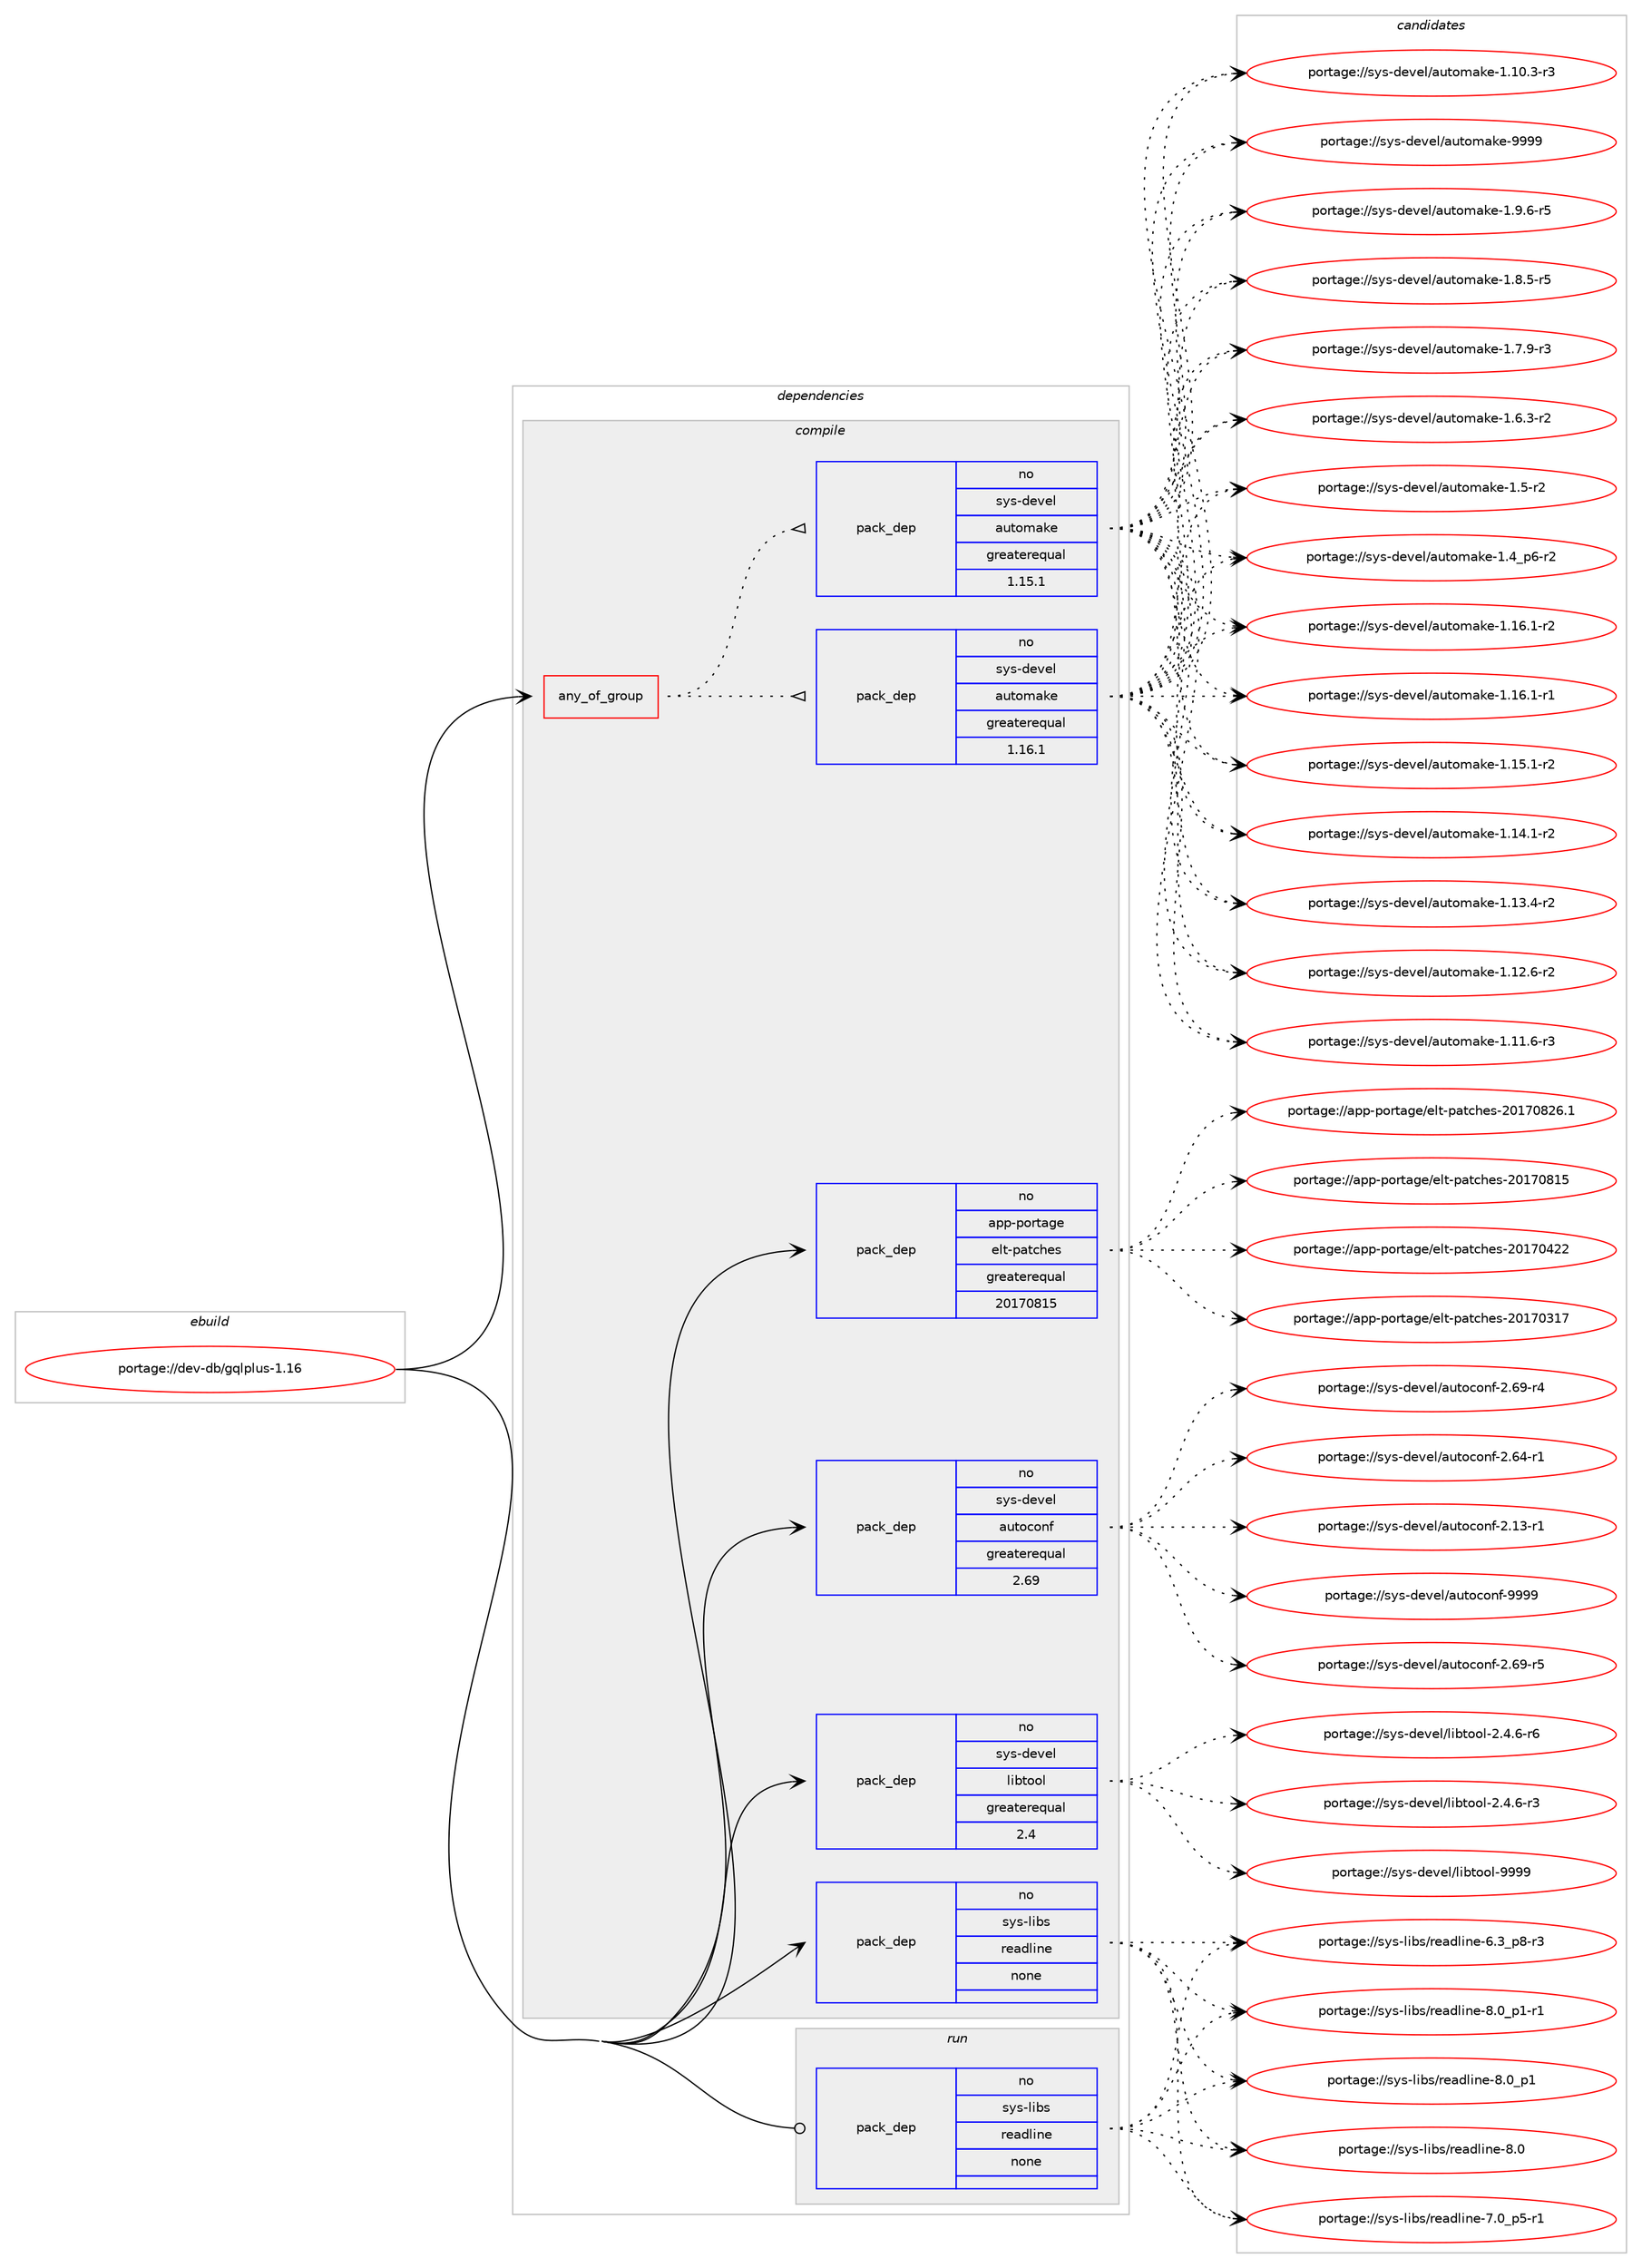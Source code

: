 digraph prolog {

# *************
# Graph options
# *************

newrank=true;
concentrate=true;
compound=true;
graph [rankdir=LR,fontname=Helvetica,fontsize=10,ranksep=1.5];#, ranksep=2.5, nodesep=0.2];
edge  [arrowhead=vee];
node  [fontname=Helvetica,fontsize=10];

# **********
# The ebuild
# **********

subgraph cluster_leftcol {
color=gray;
label=<<i>ebuild</i>>;
id [label="portage://dev-db/gqlplus-1.16", color=red, width=4, href="../dev-db/gqlplus-1.16.svg"];
}

# ****************
# The dependencies
# ****************

subgraph cluster_midcol {
color=gray;
label=<<i>dependencies</i>>;
subgraph cluster_compile {
fillcolor="#eeeeee";
style=filled;
label=<<i>compile</i>>;
subgraph any7058 {
dependency584806 [label=<<TABLE BORDER="0" CELLBORDER="1" CELLSPACING="0" CELLPADDING="4"><TR><TD CELLPADDING="10">any_of_group</TD></TR></TABLE>>, shape=none, color=red];subgraph pack438772 {
dependency584807 [label=<<TABLE BORDER="0" CELLBORDER="1" CELLSPACING="0" CELLPADDING="4" WIDTH="220"><TR><TD ROWSPAN="6" CELLPADDING="30">pack_dep</TD></TR><TR><TD WIDTH="110">no</TD></TR><TR><TD>sys-devel</TD></TR><TR><TD>automake</TD></TR><TR><TD>greaterequal</TD></TR><TR><TD>1.16.1</TD></TR></TABLE>>, shape=none, color=blue];
}
dependency584806:e -> dependency584807:w [weight=20,style="dotted",arrowhead="oinv"];
subgraph pack438773 {
dependency584808 [label=<<TABLE BORDER="0" CELLBORDER="1" CELLSPACING="0" CELLPADDING="4" WIDTH="220"><TR><TD ROWSPAN="6" CELLPADDING="30">pack_dep</TD></TR><TR><TD WIDTH="110">no</TD></TR><TR><TD>sys-devel</TD></TR><TR><TD>automake</TD></TR><TR><TD>greaterequal</TD></TR><TR><TD>1.15.1</TD></TR></TABLE>>, shape=none, color=blue];
}
dependency584806:e -> dependency584808:w [weight=20,style="dotted",arrowhead="oinv"];
}
id:e -> dependency584806:w [weight=20,style="solid",arrowhead="vee"];
subgraph pack438774 {
dependency584809 [label=<<TABLE BORDER="0" CELLBORDER="1" CELLSPACING="0" CELLPADDING="4" WIDTH="220"><TR><TD ROWSPAN="6" CELLPADDING="30">pack_dep</TD></TR><TR><TD WIDTH="110">no</TD></TR><TR><TD>app-portage</TD></TR><TR><TD>elt-patches</TD></TR><TR><TD>greaterequal</TD></TR><TR><TD>20170815</TD></TR></TABLE>>, shape=none, color=blue];
}
id:e -> dependency584809:w [weight=20,style="solid",arrowhead="vee"];
subgraph pack438775 {
dependency584810 [label=<<TABLE BORDER="0" CELLBORDER="1" CELLSPACING="0" CELLPADDING="4" WIDTH="220"><TR><TD ROWSPAN="6" CELLPADDING="30">pack_dep</TD></TR><TR><TD WIDTH="110">no</TD></TR><TR><TD>sys-devel</TD></TR><TR><TD>autoconf</TD></TR><TR><TD>greaterequal</TD></TR><TR><TD>2.69</TD></TR></TABLE>>, shape=none, color=blue];
}
id:e -> dependency584810:w [weight=20,style="solid",arrowhead="vee"];
subgraph pack438776 {
dependency584811 [label=<<TABLE BORDER="0" CELLBORDER="1" CELLSPACING="0" CELLPADDING="4" WIDTH="220"><TR><TD ROWSPAN="6" CELLPADDING="30">pack_dep</TD></TR><TR><TD WIDTH="110">no</TD></TR><TR><TD>sys-devel</TD></TR><TR><TD>libtool</TD></TR><TR><TD>greaterequal</TD></TR><TR><TD>2.4</TD></TR></TABLE>>, shape=none, color=blue];
}
id:e -> dependency584811:w [weight=20,style="solid",arrowhead="vee"];
subgraph pack438777 {
dependency584812 [label=<<TABLE BORDER="0" CELLBORDER="1" CELLSPACING="0" CELLPADDING="4" WIDTH="220"><TR><TD ROWSPAN="6" CELLPADDING="30">pack_dep</TD></TR><TR><TD WIDTH="110">no</TD></TR><TR><TD>sys-libs</TD></TR><TR><TD>readline</TD></TR><TR><TD>none</TD></TR><TR><TD></TD></TR></TABLE>>, shape=none, color=blue];
}
id:e -> dependency584812:w [weight=20,style="solid",arrowhead="vee"];
}
subgraph cluster_compileandrun {
fillcolor="#eeeeee";
style=filled;
label=<<i>compile and run</i>>;
}
subgraph cluster_run {
fillcolor="#eeeeee";
style=filled;
label=<<i>run</i>>;
subgraph pack438778 {
dependency584813 [label=<<TABLE BORDER="0" CELLBORDER="1" CELLSPACING="0" CELLPADDING="4" WIDTH="220"><TR><TD ROWSPAN="6" CELLPADDING="30">pack_dep</TD></TR><TR><TD WIDTH="110">no</TD></TR><TR><TD>sys-libs</TD></TR><TR><TD>readline</TD></TR><TR><TD>none</TD></TR><TR><TD></TD></TR></TABLE>>, shape=none, color=blue];
}
id:e -> dependency584813:w [weight=20,style="solid",arrowhead="odot"];
}
}

# **************
# The candidates
# **************

subgraph cluster_choices {
rank=same;
color=gray;
label=<<i>candidates</i>>;

subgraph choice438772 {
color=black;
nodesep=1;
choice115121115451001011181011084797117116111109971071014557575757 [label="portage://sys-devel/automake-9999", color=red, width=4,href="../sys-devel/automake-9999.svg"];
choice115121115451001011181011084797117116111109971071014549465746544511453 [label="portage://sys-devel/automake-1.9.6-r5", color=red, width=4,href="../sys-devel/automake-1.9.6-r5.svg"];
choice115121115451001011181011084797117116111109971071014549465646534511453 [label="portage://sys-devel/automake-1.8.5-r5", color=red, width=4,href="../sys-devel/automake-1.8.5-r5.svg"];
choice115121115451001011181011084797117116111109971071014549465546574511451 [label="portage://sys-devel/automake-1.7.9-r3", color=red, width=4,href="../sys-devel/automake-1.7.9-r3.svg"];
choice115121115451001011181011084797117116111109971071014549465446514511450 [label="portage://sys-devel/automake-1.6.3-r2", color=red, width=4,href="../sys-devel/automake-1.6.3-r2.svg"];
choice11512111545100101118101108479711711611110997107101454946534511450 [label="portage://sys-devel/automake-1.5-r2", color=red, width=4,href="../sys-devel/automake-1.5-r2.svg"];
choice115121115451001011181011084797117116111109971071014549465295112544511450 [label="portage://sys-devel/automake-1.4_p6-r2", color=red, width=4,href="../sys-devel/automake-1.4_p6-r2.svg"];
choice11512111545100101118101108479711711611110997107101454946495446494511450 [label="portage://sys-devel/automake-1.16.1-r2", color=red, width=4,href="../sys-devel/automake-1.16.1-r2.svg"];
choice11512111545100101118101108479711711611110997107101454946495446494511449 [label="portage://sys-devel/automake-1.16.1-r1", color=red, width=4,href="../sys-devel/automake-1.16.1-r1.svg"];
choice11512111545100101118101108479711711611110997107101454946495346494511450 [label="portage://sys-devel/automake-1.15.1-r2", color=red, width=4,href="../sys-devel/automake-1.15.1-r2.svg"];
choice11512111545100101118101108479711711611110997107101454946495246494511450 [label="portage://sys-devel/automake-1.14.1-r2", color=red, width=4,href="../sys-devel/automake-1.14.1-r2.svg"];
choice11512111545100101118101108479711711611110997107101454946495146524511450 [label="portage://sys-devel/automake-1.13.4-r2", color=red, width=4,href="../sys-devel/automake-1.13.4-r2.svg"];
choice11512111545100101118101108479711711611110997107101454946495046544511450 [label="portage://sys-devel/automake-1.12.6-r2", color=red, width=4,href="../sys-devel/automake-1.12.6-r2.svg"];
choice11512111545100101118101108479711711611110997107101454946494946544511451 [label="portage://sys-devel/automake-1.11.6-r3", color=red, width=4,href="../sys-devel/automake-1.11.6-r3.svg"];
choice11512111545100101118101108479711711611110997107101454946494846514511451 [label="portage://sys-devel/automake-1.10.3-r3", color=red, width=4,href="../sys-devel/automake-1.10.3-r3.svg"];
dependency584807:e -> choice115121115451001011181011084797117116111109971071014557575757:w [style=dotted,weight="100"];
dependency584807:e -> choice115121115451001011181011084797117116111109971071014549465746544511453:w [style=dotted,weight="100"];
dependency584807:e -> choice115121115451001011181011084797117116111109971071014549465646534511453:w [style=dotted,weight="100"];
dependency584807:e -> choice115121115451001011181011084797117116111109971071014549465546574511451:w [style=dotted,weight="100"];
dependency584807:e -> choice115121115451001011181011084797117116111109971071014549465446514511450:w [style=dotted,weight="100"];
dependency584807:e -> choice11512111545100101118101108479711711611110997107101454946534511450:w [style=dotted,weight="100"];
dependency584807:e -> choice115121115451001011181011084797117116111109971071014549465295112544511450:w [style=dotted,weight="100"];
dependency584807:e -> choice11512111545100101118101108479711711611110997107101454946495446494511450:w [style=dotted,weight="100"];
dependency584807:e -> choice11512111545100101118101108479711711611110997107101454946495446494511449:w [style=dotted,weight="100"];
dependency584807:e -> choice11512111545100101118101108479711711611110997107101454946495346494511450:w [style=dotted,weight="100"];
dependency584807:e -> choice11512111545100101118101108479711711611110997107101454946495246494511450:w [style=dotted,weight="100"];
dependency584807:e -> choice11512111545100101118101108479711711611110997107101454946495146524511450:w [style=dotted,weight="100"];
dependency584807:e -> choice11512111545100101118101108479711711611110997107101454946495046544511450:w [style=dotted,weight="100"];
dependency584807:e -> choice11512111545100101118101108479711711611110997107101454946494946544511451:w [style=dotted,weight="100"];
dependency584807:e -> choice11512111545100101118101108479711711611110997107101454946494846514511451:w [style=dotted,weight="100"];
}
subgraph choice438773 {
color=black;
nodesep=1;
choice115121115451001011181011084797117116111109971071014557575757 [label="portage://sys-devel/automake-9999", color=red, width=4,href="../sys-devel/automake-9999.svg"];
choice115121115451001011181011084797117116111109971071014549465746544511453 [label="portage://sys-devel/automake-1.9.6-r5", color=red, width=4,href="../sys-devel/automake-1.9.6-r5.svg"];
choice115121115451001011181011084797117116111109971071014549465646534511453 [label="portage://sys-devel/automake-1.8.5-r5", color=red, width=4,href="../sys-devel/automake-1.8.5-r5.svg"];
choice115121115451001011181011084797117116111109971071014549465546574511451 [label="portage://sys-devel/automake-1.7.9-r3", color=red, width=4,href="../sys-devel/automake-1.7.9-r3.svg"];
choice115121115451001011181011084797117116111109971071014549465446514511450 [label="portage://sys-devel/automake-1.6.3-r2", color=red, width=4,href="../sys-devel/automake-1.6.3-r2.svg"];
choice11512111545100101118101108479711711611110997107101454946534511450 [label="portage://sys-devel/automake-1.5-r2", color=red, width=4,href="../sys-devel/automake-1.5-r2.svg"];
choice115121115451001011181011084797117116111109971071014549465295112544511450 [label="portage://sys-devel/automake-1.4_p6-r2", color=red, width=4,href="../sys-devel/automake-1.4_p6-r2.svg"];
choice11512111545100101118101108479711711611110997107101454946495446494511450 [label="portage://sys-devel/automake-1.16.1-r2", color=red, width=4,href="../sys-devel/automake-1.16.1-r2.svg"];
choice11512111545100101118101108479711711611110997107101454946495446494511449 [label="portage://sys-devel/automake-1.16.1-r1", color=red, width=4,href="../sys-devel/automake-1.16.1-r1.svg"];
choice11512111545100101118101108479711711611110997107101454946495346494511450 [label="portage://sys-devel/automake-1.15.1-r2", color=red, width=4,href="../sys-devel/automake-1.15.1-r2.svg"];
choice11512111545100101118101108479711711611110997107101454946495246494511450 [label="portage://sys-devel/automake-1.14.1-r2", color=red, width=4,href="../sys-devel/automake-1.14.1-r2.svg"];
choice11512111545100101118101108479711711611110997107101454946495146524511450 [label="portage://sys-devel/automake-1.13.4-r2", color=red, width=4,href="../sys-devel/automake-1.13.4-r2.svg"];
choice11512111545100101118101108479711711611110997107101454946495046544511450 [label="portage://sys-devel/automake-1.12.6-r2", color=red, width=4,href="../sys-devel/automake-1.12.6-r2.svg"];
choice11512111545100101118101108479711711611110997107101454946494946544511451 [label="portage://sys-devel/automake-1.11.6-r3", color=red, width=4,href="../sys-devel/automake-1.11.6-r3.svg"];
choice11512111545100101118101108479711711611110997107101454946494846514511451 [label="portage://sys-devel/automake-1.10.3-r3", color=red, width=4,href="../sys-devel/automake-1.10.3-r3.svg"];
dependency584808:e -> choice115121115451001011181011084797117116111109971071014557575757:w [style=dotted,weight="100"];
dependency584808:e -> choice115121115451001011181011084797117116111109971071014549465746544511453:w [style=dotted,weight="100"];
dependency584808:e -> choice115121115451001011181011084797117116111109971071014549465646534511453:w [style=dotted,weight="100"];
dependency584808:e -> choice115121115451001011181011084797117116111109971071014549465546574511451:w [style=dotted,weight="100"];
dependency584808:e -> choice115121115451001011181011084797117116111109971071014549465446514511450:w [style=dotted,weight="100"];
dependency584808:e -> choice11512111545100101118101108479711711611110997107101454946534511450:w [style=dotted,weight="100"];
dependency584808:e -> choice115121115451001011181011084797117116111109971071014549465295112544511450:w [style=dotted,weight="100"];
dependency584808:e -> choice11512111545100101118101108479711711611110997107101454946495446494511450:w [style=dotted,weight="100"];
dependency584808:e -> choice11512111545100101118101108479711711611110997107101454946495446494511449:w [style=dotted,weight="100"];
dependency584808:e -> choice11512111545100101118101108479711711611110997107101454946495346494511450:w [style=dotted,weight="100"];
dependency584808:e -> choice11512111545100101118101108479711711611110997107101454946495246494511450:w [style=dotted,weight="100"];
dependency584808:e -> choice11512111545100101118101108479711711611110997107101454946495146524511450:w [style=dotted,weight="100"];
dependency584808:e -> choice11512111545100101118101108479711711611110997107101454946495046544511450:w [style=dotted,weight="100"];
dependency584808:e -> choice11512111545100101118101108479711711611110997107101454946494946544511451:w [style=dotted,weight="100"];
dependency584808:e -> choice11512111545100101118101108479711711611110997107101454946494846514511451:w [style=dotted,weight="100"];
}
subgraph choice438774 {
color=black;
nodesep=1;
choice971121124511211111411697103101471011081164511297116991041011154550484955485650544649 [label="portage://app-portage/elt-patches-20170826.1", color=red, width=4,href="../app-portage/elt-patches-20170826.1.svg"];
choice97112112451121111141169710310147101108116451129711699104101115455048495548564953 [label="portage://app-portage/elt-patches-20170815", color=red, width=4,href="../app-portage/elt-patches-20170815.svg"];
choice97112112451121111141169710310147101108116451129711699104101115455048495548525050 [label="portage://app-portage/elt-patches-20170422", color=red, width=4,href="../app-portage/elt-patches-20170422.svg"];
choice97112112451121111141169710310147101108116451129711699104101115455048495548514955 [label="portage://app-portage/elt-patches-20170317", color=red, width=4,href="../app-portage/elt-patches-20170317.svg"];
dependency584809:e -> choice971121124511211111411697103101471011081164511297116991041011154550484955485650544649:w [style=dotted,weight="100"];
dependency584809:e -> choice97112112451121111141169710310147101108116451129711699104101115455048495548564953:w [style=dotted,weight="100"];
dependency584809:e -> choice97112112451121111141169710310147101108116451129711699104101115455048495548525050:w [style=dotted,weight="100"];
dependency584809:e -> choice97112112451121111141169710310147101108116451129711699104101115455048495548514955:w [style=dotted,weight="100"];
}
subgraph choice438775 {
color=black;
nodesep=1;
choice115121115451001011181011084797117116111991111101024557575757 [label="portage://sys-devel/autoconf-9999", color=red, width=4,href="../sys-devel/autoconf-9999.svg"];
choice1151211154510010111810110847971171161119911111010245504654574511453 [label="portage://sys-devel/autoconf-2.69-r5", color=red, width=4,href="../sys-devel/autoconf-2.69-r5.svg"];
choice1151211154510010111810110847971171161119911111010245504654574511452 [label="portage://sys-devel/autoconf-2.69-r4", color=red, width=4,href="../sys-devel/autoconf-2.69-r4.svg"];
choice1151211154510010111810110847971171161119911111010245504654524511449 [label="portage://sys-devel/autoconf-2.64-r1", color=red, width=4,href="../sys-devel/autoconf-2.64-r1.svg"];
choice1151211154510010111810110847971171161119911111010245504649514511449 [label="portage://sys-devel/autoconf-2.13-r1", color=red, width=4,href="../sys-devel/autoconf-2.13-r1.svg"];
dependency584810:e -> choice115121115451001011181011084797117116111991111101024557575757:w [style=dotted,weight="100"];
dependency584810:e -> choice1151211154510010111810110847971171161119911111010245504654574511453:w [style=dotted,weight="100"];
dependency584810:e -> choice1151211154510010111810110847971171161119911111010245504654574511452:w [style=dotted,weight="100"];
dependency584810:e -> choice1151211154510010111810110847971171161119911111010245504654524511449:w [style=dotted,weight="100"];
dependency584810:e -> choice1151211154510010111810110847971171161119911111010245504649514511449:w [style=dotted,weight="100"];
}
subgraph choice438776 {
color=black;
nodesep=1;
choice1151211154510010111810110847108105981161111111084557575757 [label="portage://sys-devel/libtool-9999", color=red, width=4,href="../sys-devel/libtool-9999.svg"];
choice1151211154510010111810110847108105981161111111084550465246544511454 [label="portage://sys-devel/libtool-2.4.6-r6", color=red, width=4,href="../sys-devel/libtool-2.4.6-r6.svg"];
choice1151211154510010111810110847108105981161111111084550465246544511451 [label="portage://sys-devel/libtool-2.4.6-r3", color=red, width=4,href="../sys-devel/libtool-2.4.6-r3.svg"];
dependency584811:e -> choice1151211154510010111810110847108105981161111111084557575757:w [style=dotted,weight="100"];
dependency584811:e -> choice1151211154510010111810110847108105981161111111084550465246544511454:w [style=dotted,weight="100"];
dependency584811:e -> choice1151211154510010111810110847108105981161111111084550465246544511451:w [style=dotted,weight="100"];
}
subgraph choice438777 {
color=black;
nodesep=1;
choice115121115451081059811547114101971001081051101014556464895112494511449 [label="portage://sys-libs/readline-8.0_p1-r1", color=red, width=4,href="../sys-libs/readline-8.0_p1-r1.svg"];
choice11512111545108105981154711410197100108105110101455646489511249 [label="portage://sys-libs/readline-8.0_p1", color=red, width=4,href="../sys-libs/readline-8.0_p1.svg"];
choice1151211154510810598115471141019710010810511010145564648 [label="portage://sys-libs/readline-8.0", color=red, width=4,href="../sys-libs/readline-8.0.svg"];
choice115121115451081059811547114101971001081051101014555464895112534511449 [label="portage://sys-libs/readline-7.0_p5-r1", color=red, width=4,href="../sys-libs/readline-7.0_p5-r1.svg"];
choice115121115451081059811547114101971001081051101014554465195112564511451 [label="portage://sys-libs/readline-6.3_p8-r3", color=red, width=4,href="../sys-libs/readline-6.3_p8-r3.svg"];
dependency584812:e -> choice115121115451081059811547114101971001081051101014556464895112494511449:w [style=dotted,weight="100"];
dependency584812:e -> choice11512111545108105981154711410197100108105110101455646489511249:w [style=dotted,weight="100"];
dependency584812:e -> choice1151211154510810598115471141019710010810511010145564648:w [style=dotted,weight="100"];
dependency584812:e -> choice115121115451081059811547114101971001081051101014555464895112534511449:w [style=dotted,weight="100"];
dependency584812:e -> choice115121115451081059811547114101971001081051101014554465195112564511451:w [style=dotted,weight="100"];
}
subgraph choice438778 {
color=black;
nodesep=1;
choice115121115451081059811547114101971001081051101014556464895112494511449 [label="portage://sys-libs/readline-8.0_p1-r1", color=red, width=4,href="../sys-libs/readline-8.0_p1-r1.svg"];
choice11512111545108105981154711410197100108105110101455646489511249 [label="portage://sys-libs/readline-8.0_p1", color=red, width=4,href="../sys-libs/readline-8.0_p1.svg"];
choice1151211154510810598115471141019710010810511010145564648 [label="portage://sys-libs/readline-8.0", color=red, width=4,href="../sys-libs/readline-8.0.svg"];
choice115121115451081059811547114101971001081051101014555464895112534511449 [label="portage://sys-libs/readline-7.0_p5-r1", color=red, width=4,href="../sys-libs/readline-7.0_p5-r1.svg"];
choice115121115451081059811547114101971001081051101014554465195112564511451 [label="portage://sys-libs/readline-6.3_p8-r3", color=red, width=4,href="../sys-libs/readline-6.3_p8-r3.svg"];
dependency584813:e -> choice115121115451081059811547114101971001081051101014556464895112494511449:w [style=dotted,weight="100"];
dependency584813:e -> choice11512111545108105981154711410197100108105110101455646489511249:w [style=dotted,weight="100"];
dependency584813:e -> choice1151211154510810598115471141019710010810511010145564648:w [style=dotted,weight="100"];
dependency584813:e -> choice115121115451081059811547114101971001081051101014555464895112534511449:w [style=dotted,weight="100"];
dependency584813:e -> choice115121115451081059811547114101971001081051101014554465195112564511451:w [style=dotted,weight="100"];
}
}

}
